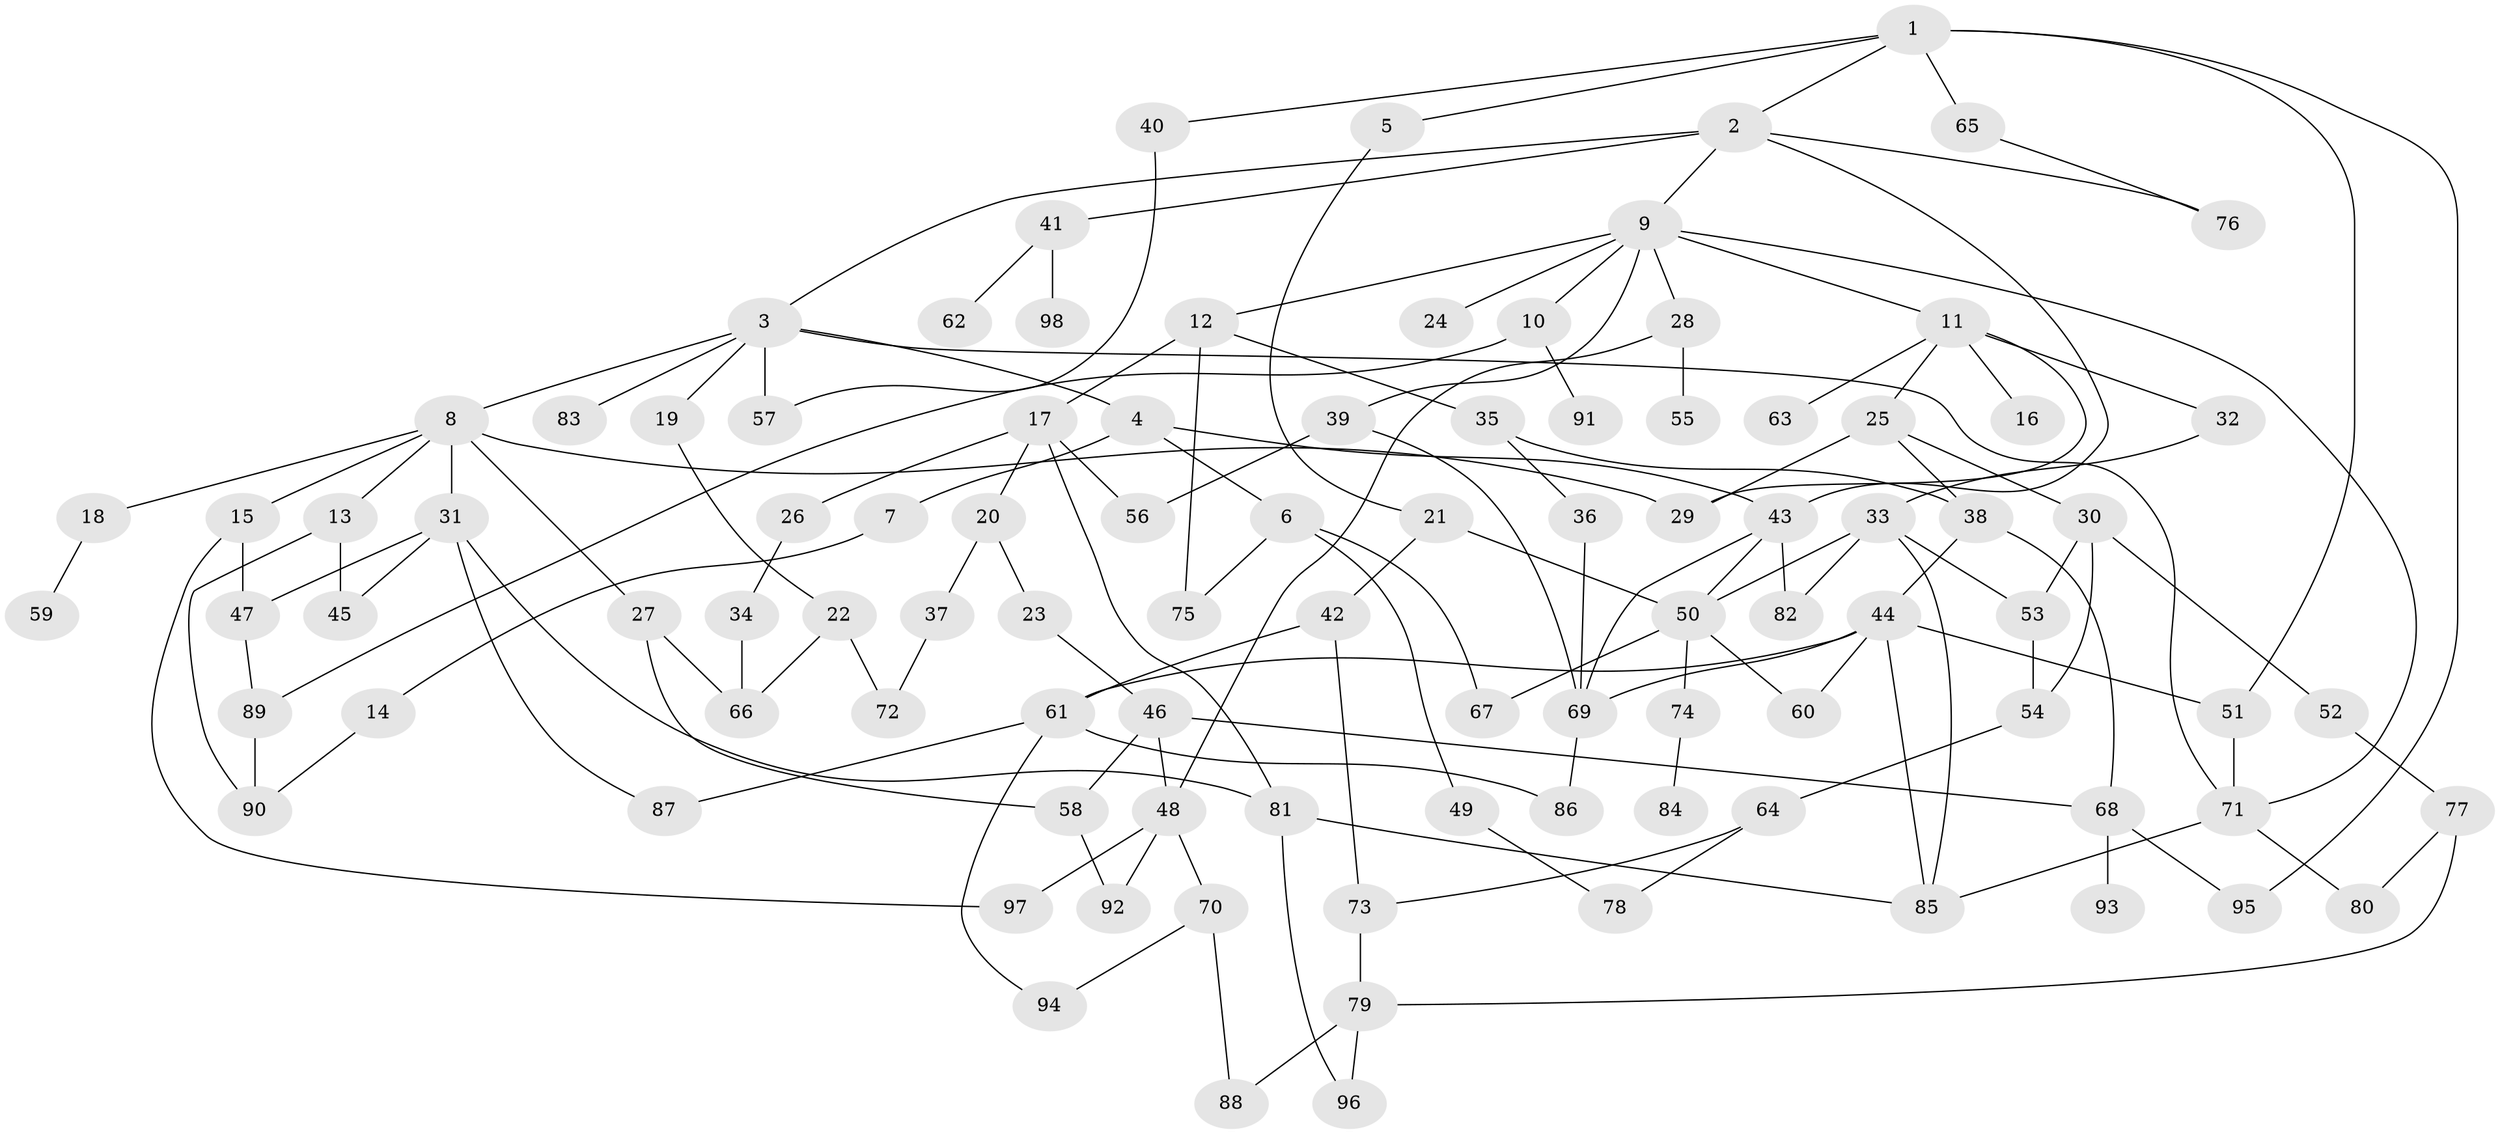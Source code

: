 // coarse degree distribution, {9: 0.014925373134328358, 7: 0.07462686567164178, 3: 0.22388059701492538, 4: 0.13432835820895522, 2: 0.2537313432835821, 6: 0.05970149253731343, 1: 0.16417910447761194, 5: 0.05970149253731343, 8: 0.014925373134328358}
// Generated by graph-tools (version 1.1) at 2025/23/03/03/25 07:23:32]
// undirected, 98 vertices, 146 edges
graph export_dot {
graph [start="1"]
  node [color=gray90,style=filled];
  1;
  2;
  3;
  4;
  5;
  6;
  7;
  8;
  9;
  10;
  11;
  12;
  13;
  14;
  15;
  16;
  17;
  18;
  19;
  20;
  21;
  22;
  23;
  24;
  25;
  26;
  27;
  28;
  29;
  30;
  31;
  32;
  33;
  34;
  35;
  36;
  37;
  38;
  39;
  40;
  41;
  42;
  43;
  44;
  45;
  46;
  47;
  48;
  49;
  50;
  51;
  52;
  53;
  54;
  55;
  56;
  57;
  58;
  59;
  60;
  61;
  62;
  63;
  64;
  65;
  66;
  67;
  68;
  69;
  70;
  71;
  72;
  73;
  74;
  75;
  76;
  77;
  78;
  79;
  80;
  81;
  82;
  83;
  84;
  85;
  86;
  87;
  88;
  89;
  90;
  91;
  92;
  93;
  94;
  95;
  96;
  97;
  98;
  1 -- 2;
  1 -- 5;
  1 -- 40;
  1 -- 65;
  1 -- 95;
  1 -- 51;
  2 -- 3;
  2 -- 9;
  2 -- 41;
  2 -- 43;
  2 -- 76;
  3 -- 4;
  3 -- 8;
  3 -- 19;
  3 -- 83;
  3 -- 57;
  3 -- 71;
  4 -- 6;
  4 -- 7;
  4 -- 43;
  5 -- 21;
  6 -- 49;
  6 -- 67;
  6 -- 75;
  7 -- 14;
  8 -- 13;
  8 -- 15;
  8 -- 18;
  8 -- 27;
  8 -- 31;
  8 -- 29;
  9 -- 10;
  9 -- 11;
  9 -- 12;
  9 -- 24;
  9 -- 28;
  9 -- 39;
  9 -- 71;
  10 -- 91;
  10 -- 89;
  11 -- 16;
  11 -- 25;
  11 -- 32;
  11 -- 63;
  11 -- 29;
  12 -- 17;
  12 -- 35;
  12 -- 75;
  13 -- 90;
  13 -- 45;
  14 -- 90;
  15 -- 47;
  15 -- 97;
  17 -- 20;
  17 -- 26;
  17 -- 56;
  17 -- 81;
  18 -- 59;
  19 -- 22;
  20 -- 23;
  20 -- 37;
  21 -- 42;
  21 -- 50;
  22 -- 66;
  22 -- 72;
  23 -- 46;
  25 -- 29;
  25 -- 30;
  25 -- 38;
  26 -- 34;
  27 -- 58;
  27 -- 66;
  28 -- 48;
  28 -- 55;
  30 -- 52;
  30 -- 53;
  30 -- 54;
  31 -- 45;
  31 -- 81;
  31 -- 87;
  31 -- 47;
  32 -- 33;
  33 -- 82;
  33 -- 85;
  33 -- 50;
  33 -- 53;
  34 -- 66;
  35 -- 36;
  35 -- 38;
  36 -- 69;
  37 -- 72;
  38 -- 44;
  38 -- 68;
  39 -- 56;
  39 -- 69;
  40 -- 57;
  41 -- 62;
  41 -- 98;
  42 -- 61;
  42 -- 73;
  43 -- 50;
  43 -- 69;
  43 -- 82;
  44 -- 51;
  44 -- 69;
  44 -- 85;
  44 -- 61;
  44 -- 60;
  46 -- 48;
  46 -- 58;
  46 -- 68;
  47 -- 89;
  48 -- 70;
  48 -- 97;
  48 -- 92;
  49 -- 78;
  50 -- 60;
  50 -- 74;
  50 -- 67;
  51 -- 71;
  52 -- 77;
  53 -- 54;
  54 -- 64;
  58 -- 92;
  61 -- 86;
  61 -- 87;
  61 -- 94;
  64 -- 73;
  64 -- 78;
  65 -- 76;
  68 -- 93;
  68 -- 95;
  69 -- 86;
  70 -- 88;
  70 -- 94;
  71 -- 80;
  71 -- 85;
  73 -- 79;
  74 -- 84;
  77 -- 79;
  77 -- 80;
  79 -- 96;
  79 -- 88;
  81 -- 85;
  81 -- 96;
  89 -- 90;
}
